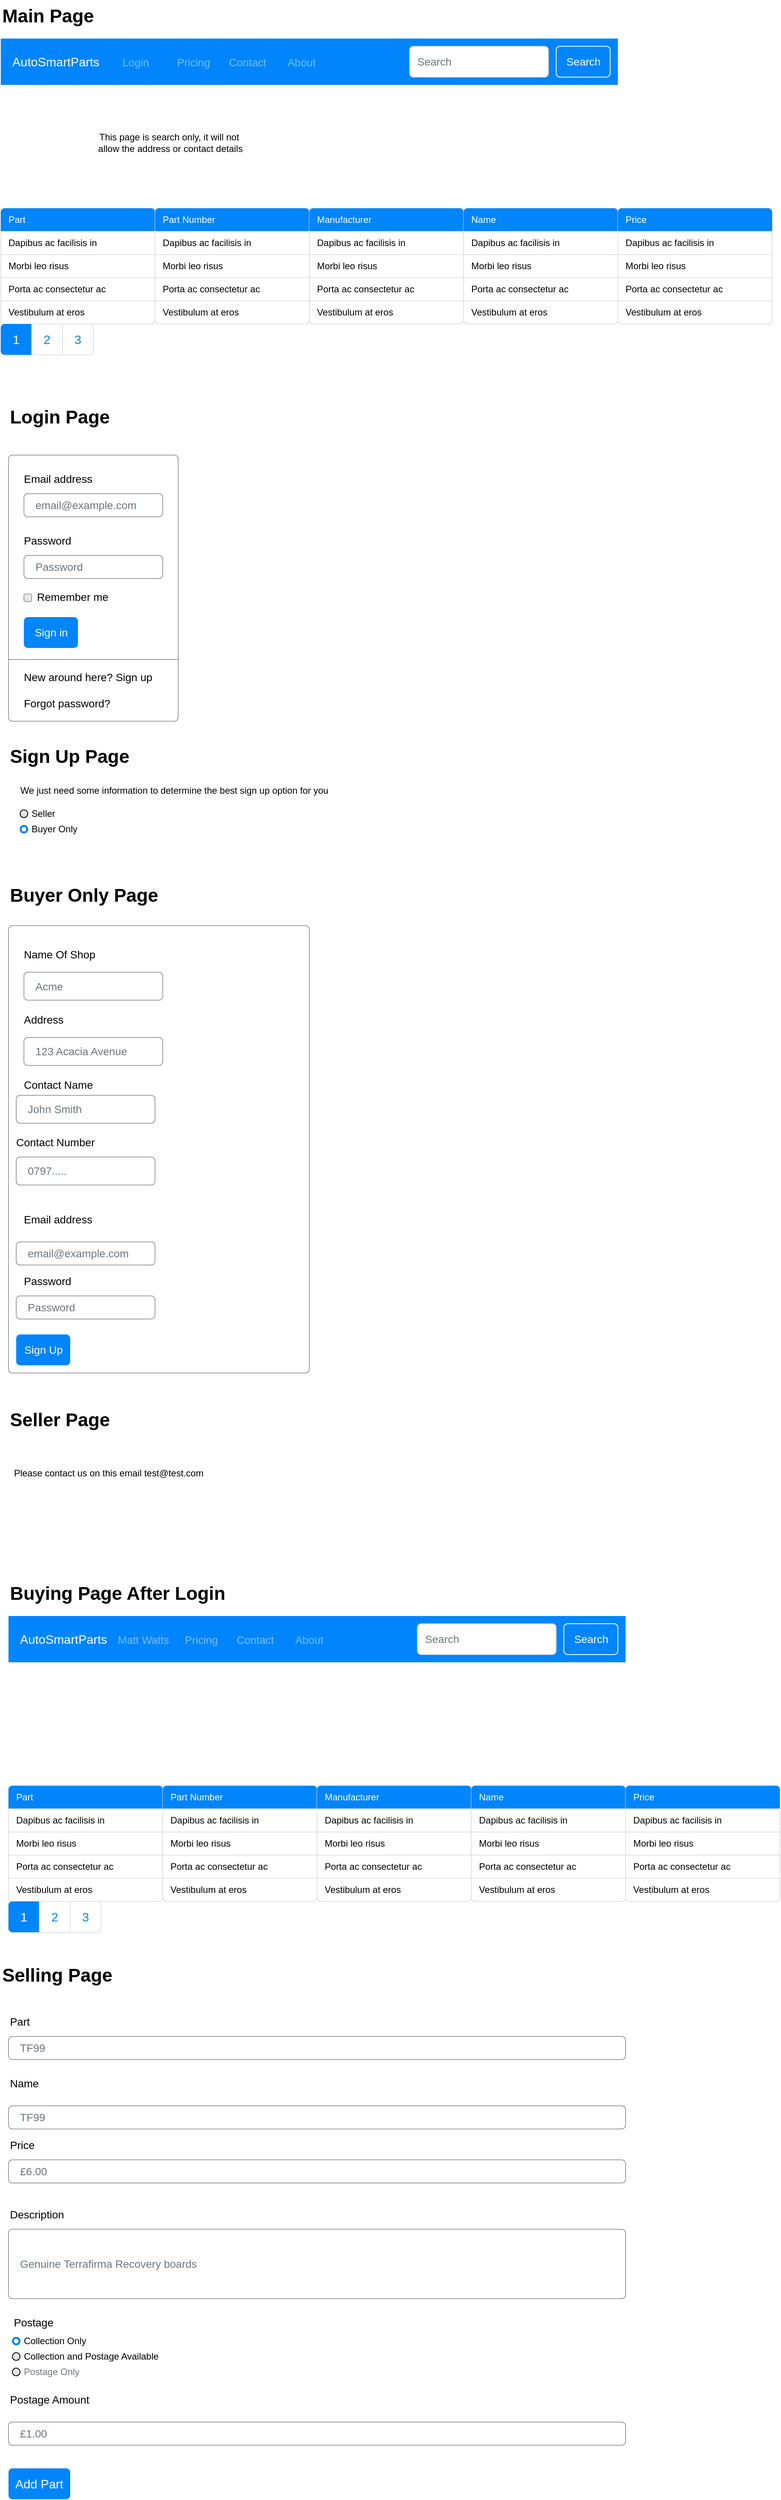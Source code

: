 <mxfile version="24.7.2" type="github">
  <diagram name="Page-1" id="c9db0220-8083-56f3-ca83-edcdcd058819">
    <mxGraphModel dx="1434" dy="746" grid="1" gridSize="10" guides="1" tooltips="1" connect="1" arrows="1" fold="1" page="1" pageScale="1.5" pageWidth="826" pageHeight="1169" background="none" math="0" shadow="0">
      <root>
        <mxCell id="0" style=";html=1;" />
        <mxCell id="1" style=";html=1;" parent="0" />
        <mxCell id="jz-PN9EQRB8FM0Uxdzr7-1" value="" style="html=1;shadow=0;dashed=0;shape=mxgraph.bootstrap.rrect;rSize=5;strokeColor=#DFDFDF;html=1;whiteSpace=wrap;fillColor=#FFFFFF;fontColor=#000000;" parent="1" vertex="1">
          <mxGeometry y="270" width="200" height="150" as="geometry" />
        </mxCell>
        <mxCell id="jz-PN9EQRB8FM0Uxdzr7-2" value="Part&lt;span style=&quot;white-space: pre;&quot;&gt;&#x9;&lt;/span&gt;" style="html=1;shadow=0;dashed=0;shape=mxgraph.bootstrap.topButton;rSize=5;strokeColor=none;fillColor=#0085FC;fontColor=#ffffff;perimeter=none;whiteSpace=wrap;resizeWidth=1;align=left;spacing=10;" parent="jz-PN9EQRB8FM0Uxdzr7-1" vertex="1">
          <mxGeometry width="200" height="30" relative="1" as="geometry" />
        </mxCell>
        <mxCell id="jz-PN9EQRB8FM0Uxdzr7-3" value="Dapibus ac facilisis in" style="strokeColor=inherit;fillColor=inherit;gradientColor=inherit;fontColor=inherit;html=1;shadow=0;dashed=0;perimeter=none;whiteSpace=wrap;resizeWidth=1;align=left;spacing=10;" parent="jz-PN9EQRB8FM0Uxdzr7-1" vertex="1">
          <mxGeometry width="200" height="30" relative="1" as="geometry">
            <mxPoint y="30" as="offset" />
          </mxGeometry>
        </mxCell>
        <mxCell id="jz-PN9EQRB8FM0Uxdzr7-4" value="Morbi leo risus" style="strokeColor=inherit;fillColor=inherit;gradientColor=inherit;fontColor=inherit;html=1;shadow=0;dashed=0;perimeter=none;whiteSpace=wrap;resizeWidth=1;align=left;spacing=10;" parent="jz-PN9EQRB8FM0Uxdzr7-1" vertex="1">
          <mxGeometry width="200" height="30" relative="1" as="geometry">
            <mxPoint y="60" as="offset" />
          </mxGeometry>
        </mxCell>
        <mxCell id="jz-PN9EQRB8FM0Uxdzr7-5" value="Porta ac consectetur ac" style="strokeColor=inherit;fillColor=inherit;gradientColor=inherit;fontColor=inherit;html=1;shadow=0;dashed=0;perimeter=none;whiteSpace=wrap;resizeWidth=1;align=left;spacing=10;" parent="jz-PN9EQRB8FM0Uxdzr7-1" vertex="1">
          <mxGeometry width="200" height="30" relative="1" as="geometry">
            <mxPoint y="90" as="offset" />
          </mxGeometry>
        </mxCell>
        <mxCell id="jz-PN9EQRB8FM0Uxdzr7-6" value="Vestibulum at eros" style="strokeColor=inherit;fillColor=inherit;gradientColor=inherit;fontColor=inherit;html=1;shadow=0;dashed=0;shape=mxgraph.bootstrap.bottomButton;rSize=5;perimeter=none;whiteSpace=wrap;resizeWidth=1;resizeHeight=0;align=left;spacing=10;" parent="jz-PN9EQRB8FM0Uxdzr7-1" vertex="1">
          <mxGeometry y="1" width="200" height="30" relative="1" as="geometry">
            <mxPoint y="-30" as="offset" />
          </mxGeometry>
        </mxCell>
        <mxCell id="jz-PN9EQRB8FM0Uxdzr7-14" value="" style="html=1;shadow=0;dashed=0;shape=mxgraph.bootstrap.rrect;rSize=5;strokeColor=#DFDFDF;html=1;whiteSpace=wrap;fillColor=#FFFFFF;fontColor=#000000;" parent="1" vertex="1">
          <mxGeometry x="200" y="270" width="200" height="150" as="geometry" />
        </mxCell>
        <mxCell id="jz-PN9EQRB8FM0Uxdzr7-15" value="Part Number" style="html=1;shadow=0;dashed=0;shape=mxgraph.bootstrap.topButton;rSize=5;strokeColor=none;fillColor=#0085FC;fontColor=#ffffff;perimeter=none;whiteSpace=wrap;resizeWidth=1;align=left;spacing=10;" parent="jz-PN9EQRB8FM0Uxdzr7-14" vertex="1">
          <mxGeometry width="200" height="30" relative="1" as="geometry" />
        </mxCell>
        <mxCell id="jz-PN9EQRB8FM0Uxdzr7-16" value="Dapibus ac facilisis in" style="strokeColor=inherit;fillColor=inherit;gradientColor=inherit;fontColor=inherit;html=1;shadow=0;dashed=0;perimeter=none;whiteSpace=wrap;resizeWidth=1;align=left;spacing=10;" parent="jz-PN9EQRB8FM0Uxdzr7-14" vertex="1">
          <mxGeometry width="200" height="30" relative="1" as="geometry">
            <mxPoint y="30" as="offset" />
          </mxGeometry>
        </mxCell>
        <mxCell id="jz-PN9EQRB8FM0Uxdzr7-17" value="Morbi leo risus" style="strokeColor=inherit;fillColor=inherit;gradientColor=inherit;fontColor=inherit;html=1;shadow=0;dashed=0;perimeter=none;whiteSpace=wrap;resizeWidth=1;align=left;spacing=10;" parent="jz-PN9EQRB8FM0Uxdzr7-14" vertex="1">
          <mxGeometry width="200" height="30" relative="1" as="geometry">
            <mxPoint y="60" as="offset" />
          </mxGeometry>
        </mxCell>
        <mxCell id="jz-PN9EQRB8FM0Uxdzr7-18" value="Porta ac consectetur ac" style="strokeColor=inherit;fillColor=inherit;gradientColor=inherit;fontColor=inherit;html=1;shadow=0;dashed=0;perimeter=none;whiteSpace=wrap;resizeWidth=1;align=left;spacing=10;" parent="jz-PN9EQRB8FM0Uxdzr7-14" vertex="1">
          <mxGeometry width="200" height="30" relative="1" as="geometry">
            <mxPoint y="90" as="offset" />
          </mxGeometry>
        </mxCell>
        <mxCell id="jz-PN9EQRB8FM0Uxdzr7-19" value="Vestibulum at eros" style="strokeColor=inherit;fillColor=inherit;gradientColor=inherit;fontColor=inherit;html=1;shadow=0;dashed=0;shape=mxgraph.bootstrap.bottomButton;rSize=5;perimeter=none;whiteSpace=wrap;resizeWidth=1;resizeHeight=0;align=left;spacing=10;" parent="jz-PN9EQRB8FM0Uxdzr7-14" vertex="1">
          <mxGeometry y="1" width="200" height="30" relative="1" as="geometry">
            <mxPoint y="-30" as="offset" />
          </mxGeometry>
        </mxCell>
        <mxCell id="jz-PN9EQRB8FM0Uxdzr7-20" value="" style="html=1;shadow=0;dashed=0;shape=mxgraph.bootstrap.rrect;rSize=5;strokeColor=#DFDFDF;html=1;whiteSpace=wrap;fillColor=#FFFFFF;fontColor=#000000;" parent="1" vertex="1">
          <mxGeometry x="400" y="270" width="200" height="150" as="geometry" />
        </mxCell>
        <mxCell id="jz-PN9EQRB8FM0Uxdzr7-21" value="Manufacturer" style="html=1;shadow=0;dashed=0;shape=mxgraph.bootstrap.topButton;rSize=5;strokeColor=none;fillColor=#0085FC;fontColor=#ffffff;perimeter=none;whiteSpace=wrap;resizeWidth=1;align=left;spacing=10;" parent="jz-PN9EQRB8FM0Uxdzr7-20" vertex="1">
          <mxGeometry width="200" height="30" relative="1" as="geometry" />
        </mxCell>
        <mxCell id="jz-PN9EQRB8FM0Uxdzr7-22" value="Dapibus ac facilisis in" style="strokeColor=inherit;fillColor=inherit;gradientColor=inherit;fontColor=inherit;html=1;shadow=0;dashed=0;perimeter=none;whiteSpace=wrap;resizeWidth=1;align=left;spacing=10;" parent="jz-PN9EQRB8FM0Uxdzr7-20" vertex="1">
          <mxGeometry width="200" height="30" relative="1" as="geometry">
            <mxPoint y="30" as="offset" />
          </mxGeometry>
        </mxCell>
        <mxCell id="jz-PN9EQRB8FM0Uxdzr7-23" value="Morbi leo risus" style="strokeColor=inherit;fillColor=inherit;gradientColor=inherit;fontColor=inherit;html=1;shadow=0;dashed=0;perimeter=none;whiteSpace=wrap;resizeWidth=1;align=left;spacing=10;" parent="jz-PN9EQRB8FM0Uxdzr7-20" vertex="1">
          <mxGeometry width="200" height="30" relative="1" as="geometry">
            <mxPoint y="60" as="offset" />
          </mxGeometry>
        </mxCell>
        <mxCell id="jz-PN9EQRB8FM0Uxdzr7-24" value="Porta ac consectetur ac" style="strokeColor=inherit;fillColor=inherit;gradientColor=inherit;fontColor=inherit;html=1;shadow=0;dashed=0;perimeter=none;whiteSpace=wrap;resizeWidth=1;align=left;spacing=10;" parent="jz-PN9EQRB8FM0Uxdzr7-20" vertex="1">
          <mxGeometry width="200" height="30" relative="1" as="geometry">
            <mxPoint y="90" as="offset" />
          </mxGeometry>
        </mxCell>
        <mxCell id="jz-PN9EQRB8FM0Uxdzr7-25" value="Vestibulum at eros" style="strokeColor=inherit;fillColor=inherit;gradientColor=inherit;fontColor=inherit;html=1;shadow=0;dashed=0;shape=mxgraph.bootstrap.bottomButton;rSize=5;perimeter=none;whiteSpace=wrap;resizeWidth=1;resizeHeight=0;align=left;spacing=10;" parent="jz-PN9EQRB8FM0Uxdzr7-20" vertex="1">
          <mxGeometry y="1" width="200" height="30" relative="1" as="geometry">
            <mxPoint y="-30" as="offset" />
          </mxGeometry>
        </mxCell>
        <mxCell id="jz-PN9EQRB8FM0Uxdzr7-26" value="" style="html=1;shadow=0;dashed=0;shape=mxgraph.bootstrap.rrect;rSize=5;strokeColor=#DFDFDF;html=1;whiteSpace=wrap;fillColor=#FFFFFF;fontColor=#000000;" parent="1" vertex="1">
          <mxGeometry x="600" y="270" width="200" height="150" as="geometry" />
        </mxCell>
        <mxCell id="jz-PN9EQRB8FM0Uxdzr7-27" value="Name&lt;span style=&quot;white-space: pre;&quot;&gt;&#x9;&lt;/span&gt;" style="html=1;shadow=0;dashed=0;shape=mxgraph.bootstrap.topButton;rSize=5;strokeColor=none;fillColor=#0085FC;fontColor=#ffffff;perimeter=none;whiteSpace=wrap;resizeWidth=1;align=left;spacing=10;" parent="jz-PN9EQRB8FM0Uxdzr7-26" vertex="1">
          <mxGeometry width="200" height="30" relative="1" as="geometry" />
        </mxCell>
        <mxCell id="jz-PN9EQRB8FM0Uxdzr7-28" value="Dapibus ac facilisis in" style="strokeColor=inherit;fillColor=inherit;gradientColor=inherit;fontColor=inherit;html=1;shadow=0;dashed=0;perimeter=none;whiteSpace=wrap;resizeWidth=1;align=left;spacing=10;" parent="jz-PN9EQRB8FM0Uxdzr7-26" vertex="1">
          <mxGeometry width="200" height="30" relative="1" as="geometry">
            <mxPoint y="30" as="offset" />
          </mxGeometry>
        </mxCell>
        <mxCell id="jz-PN9EQRB8FM0Uxdzr7-29" value="Morbi leo risus" style="strokeColor=inherit;fillColor=inherit;gradientColor=inherit;fontColor=inherit;html=1;shadow=0;dashed=0;perimeter=none;whiteSpace=wrap;resizeWidth=1;align=left;spacing=10;" parent="jz-PN9EQRB8FM0Uxdzr7-26" vertex="1">
          <mxGeometry width="200" height="30" relative="1" as="geometry">
            <mxPoint y="60" as="offset" />
          </mxGeometry>
        </mxCell>
        <mxCell id="jz-PN9EQRB8FM0Uxdzr7-30" value="Porta ac consectetur ac" style="strokeColor=inherit;fillColor=inherit;gradientColor=inherit;fontColor=inherit;html=1;shadow=0;dashed=0;perimeter=none;whiteSpace=wrap;resizeWidth=1;align=left;spacing=10;" parent="jz-PN9EQRB8FM0Uxdzr7-26" vertex="1">
          <mxGeometry width="200" height="30" relative="1" as="geometry">
            <mxPoint y="90" as="offset" />
          </mxGeometry>
        </mxCell>
        <mxCell id="jz-PN9EQRB8FM0Uxdzr7-31" value="Vestibulum at eros" style="strokeColor=inherit;fillColor=inherit;gradientColor=inherit;fontColor=inherit;html=1;shadow=0;dashed=0;shape=mxgraph.bootstrap.bottomButton;rSize=5;perimeter=none;whiteSpace=wrap;resizeWidth=1;resizeHeight=0;align=left;spacing=10;" parent="jz-PN9EQRB8FM0Uxdzr7-26" vertex="1">
          <mxGeometry y="1" width="200" height="30" relative="1" as="geometry">
            <mxPoint y="-30" as="offset" />
          </mxGeometry>
        </mxCell>
        <mxCell id="jz-PN9EQRB8FM0Uxdzr7-32" value="" style="html=1;shadow=0;dashed=0;shape=mxgraph.bootstrap.rrect;rSize=5;strokeColor=#DFDFDF;html=1;whiteSpace=wrap;fillColor=#FFFFFF;fontColor=#000000;" parent="1" vertex="1">
          <mxGeometry x="800" y="270" width="200" height="150" as="geometry" />
        </mxCell>
        <mxCell id="jz-PN9EQRB8FM0Uxdzr7-33" value="Price" style="html=1;shadow=0;dashed=0;shape=mxgraph.bootstrap.topButton;rSize=5;strokeColor=none;fillColor=#0085FC;fontColor=#ffffff;perimeter=none;whiteSpace=wrap;resizeWidth=1;align=left;spacing=10;" parent="jz-PN9EQRB8FM0Uxdzr7-32" vertex="1">
          <mxGeometry width="200" height="30" relative="1" as="geometry" />
        </mxCell>
        <mxCell id="jz-PN9EQRB8FM0Uxdzr7-34" value="Dapibus ac facilisis in" style="strokeColor=inherit;fillColor=inherit;gradientColor=inherit;fontColor=inherit;html=1;shadow=0;dashed=0;perimeter=none;whiteSpace=wrap;resizeWidth=1;align=left;spacing=10;" parent="jz-PN9EQRB8FM0Uxdzr7-32" vertex="1">
          <mxGeometry width="200" height="30" relative="1" as="geometry">
            <mxPoint y="30" as="offset" />
          </mxGeometry>
        </mxCell>
        <mxCell id="jz-PN9EQRB8FM0Uxdzr7-35" value="Morbi leo risus" style="strokeColor=inherit;fillColor=inherit;gradientColor=inherit;fontColor=inherit;html=1;shadow=0;dashed=0;perimeter=none;whiteSpace=wrap;resizeWidth=1;align=left;spacing=10;" parent="jz-PN9EQRB8FM0Uxdzr7-32" vertex="1">
          <mxGeometry width="200" height="30" relative="1" as="geometry">
            <mxPoint y="60" as="offset" />
          </mxGeometry>
        </mxCell>
        <mxCell id="jz-PN9EQRB8FM0Uxdzr7-36" value="Porta ac consectetur ac" style="strokeColor=inherit;fillColor=inherit;gradientColor=inherit;fontColor=inherit;html=1;shadow=0;dashed=0;perimeter=none;whiteSpace=wrap;resizeWidth=1;align=left;spacing=10;" parent="jz-PN9EQRB8FM0Uxdzr7-32" vertex="1">
          <mxGeometry width="200" height="30" relative="1" as="geometry">
            <mxPoint y="90" as="offset" />
          </mxGeometry>
        </mxCell>
        <mxCell id="jz-PN9EQRB8FM0Uxdzr7-37" value="Vestibulum at eros" style="strokeColor=inherit;fillColor=inherit;gradientColor=inherit;fontColor=inherit;html=1;shadow=0;dashed=0;shape=mxgraph.bootstrap.bottomButton;rSize=5;perimeter=none;whiteSpace=wrap;resizeWidth=1;resizeHeight=0;align=left;spacing=10;" parent="jz-PN9EQRB8FM0Uxdzr7-32" vertex="1">
          <mxGeometry y="1" width="200" height="30" relative="1" as="geometry">
            <mxPoint y="-30" as="offset" />
          </mxGeometry>
        </mxCell>
        <mxCell id="jz-PN9EQRB8FM0Uxdzr7-39" value="" style="html=1;shadow=0;dashed=0;shape=mxgraph.bootstrap.rrect;rSize=5;strokeColor=#DEE2E6;html=1;whiteSpace=wrap;fillColor=#ffffff;fontColor=#0085FC;" parent="1" vertex="1">
          <mxGeometry y="420" width="120" height="40" as="geometry" />
        </mxCell>
        <mxCell id="jz-PN9EQRB8FM0Uxdzr7-40" value="1" style="strokeColor=inherit;fillColor=inherit;gradientColor=inherit;html=1;shadow=0;dashed=0;shape=mxgraph.bootstrap.leftButton;rSize=5;perimeter=none;whiteSpace=wrap;resizeHeight=1;fillColor=#0085FC;strokeColor=none;fontColor=#ffffff;fontSize=16;" parent="jz-PN9EQRB8FM0Uxdzr7-39" vertex="1">
          <mxGeometry width="40" height="40" relative="1" as="geometry" />
        </mxCell>
        <mxCell id="jz-PN9EQRB8FM0Uxdzr7-41" value="2" style="strokeColor=inherit;fillColor=inherit;gradientColor=inherit;fontColor=inherit;html=1;shadow=0;dashed=0;perimeter=none;whiteSpace=wrap;resizeHeight=1;fontSize=16;" parent="jz-PN9EQRB8FM0Uxdzr7-39" vertex="1">
          <mxGeometry width="40" height="40" relative="1" as="geometry">
            <mxPoint x="40" as="offset" />
          </mxGeometry>
        </mxCell>
        <mxCell id="jz-PN9EQRB8FM0Uxdzr7-42" value="3" style="strokeColor=inherit;fillColor=inherit;gradientColor=inherit;fontColor=inherit;html=1;shadow=0;dashed=0;shape=mxgraph.bootstrap.rightButton;rSize=5;perimeter=none;whiteSpace=wrap;resizeHeight=1;fontSize=16;" parent="jz-PN9EQRB8FM0Uxdzr7-39" vertex="1">
          <mxGeometry x="1" width="40" height="40" relative="1" as="geometry">
            <mxPoint x="-40" as="offset" />
          </mxGeometry>
        </mxCell>
        <mxCell id="jz-PN9EQRB8FM0Uxdzr7-43" value="AutoSmartParts" style="html=1;shadow=0;dashed=0;fillColor=#0085FC;strokeColor=none;fontSize=16;fontColor=#ffffff;align=left;spacing=15;" parent="1" vertex="1">
          <mxGeometry y="50" width="800" height="60" as="geometry" />
        </mxCell>
        <mxCell id="jz-PN9EQRB8FM0Uxdzr7-44" value="Login" style="fillColor=none;strokeColor=none;fontSize=14;fontColor=#79BFFD;align=center;" parent="jz-PN9EQRB8FM0Uxdzr7-43" vertex="1">
          <mxGeometry width="70" height="40" relative="1" as="geometry">
            <mxPoint x="140" y="10" as="offset" />
          </mxGeometry>
        </mxCell>
        <mxCell id="jz-PN9EQRB8FM0Uxdzr7-45" value="Pricing" style="fillColor=none;strokeColor=none;fontSize=14;fontColor=#79BFFD;align=center;spacingRight=0;" parent="jz-PN9EQRB8FM0Uxdzr7-43" vertex="1">
          <mxGeometry width="80" height="40" relative="1" as="geometry">
            <mxPoint x="210" y="10" as="offset" />
          </mxGeometry>
        </mxCell>
        <mxCell id="jz-PN9EQRB8FM0Uxdzr7-46" value="About" style="fillColor=none;strokeColor=none;fontSize=14;fontColor=#79BFFD;align=center;" parent="jz-PN9EQRB8FM0Uxdzr7-43" vertex="1">
          <mxGeometry width="80" height="40" relative="1" as="geometry">
            <mxPoint x="350" y="10" as="offset" />
          </mxGeometry>
        </mxCell>
        <mxCell id="jz-PN9EQRB8FM0Uxdzr7-47" value="Search" style="html=1;shadow=0;dashed=0;shape=mxgraph.bootstrap.rrect;rSize=5;fontSize=14;fontColor=#ffffff;strokeColor=#ffffff;fillColor=none;" parent="jz-PN9EQRB8FM0Uxdzr7-43" vertex="1">
          <mxGeometry x="1" width="70" height="40" relative="1" as="geometry">
            <mxPoint x="-80" y="10" as="offset" />
          </mxGeometry>
        </mxCell>
        <mxCell id="jz-PN9EQRB8FM0Uxdzr7-48" value="Search" style="html=1;shadow=0;dashed=0;shape=mxgraph.bootstrap.rrect;rSize=5;fontSize=14;fontColor=#6C767D;strokeColor=#CED4DA;fillColor=#ffffff;align=left;spacing=10;" parent="jz-PN9EQRB8FM0Uxdzr7-43" vertex="1">
          <mxGeometry x="1" width="180" height="40" relative="1" as="geometry">
            <mxPoint x="-270" y="10" as="offset" />
          </mxGeometry>
        </mxCell>
        <mxCell id="jz-PN9EQRB8FM0Uxdzr7-49" value="Contact" style="fillColor=none;strokeColor=none;fontSize=14;fontColor=#79BFFD;align=center;" parent="jz-PN9EQRB8FM0Uxdzr7-43" vertex="1">
          <mxGeometry x="280" y="10" width="80" height="40" as="geometry" />
        </mxCell>
        <mxCell id="jz-PN9EQRB8FM0Uxdzr7-51" value="&lt;h1 style=&quot;margin-top: 0px;&quot;&gt;Main Page&lt;/h1&gt;" style="text;html=1;whiteSpace=wrap;overflow=hidden;rounded=0;" parent="1" vertex="1">
          <mxGeometry width="180" height="40" as="geometry" />
        </mxCell>
        <mxCell id="jz-PN9EQRB8FM0Uxdzr7-52" value="&lt;h1 style=&quot;margin-top: 0px;&quot;&gt;Login Page&lt;/h1&gt;" style="text;html=1;whiteSpace=wrap;overflow=hidden;rounded=0;" parent="1" vertex="1">
          <mxGeometry x="10" y="520" width="180" height="40" as="geometry" />
        </mxCell>
        <mxCell id="jz-PN9EQRB8FM0Uxdzr7-53" value="" style="html=1;shadow=0;dashed=0;shape=mxgraph.bootstrap.rrect;rSize=5;fillColor=#ffffff;strokeColor=#999999;" parent="1" vertex="1">
          <mxGeometry x="10" y="590" width="220" height="345" as="geometry" />
        </mxCell>
        <mxCell id="jz-PN9EQRB8FM0Uxdzr7-54" value="Email address" style="fillColor=none;strokeColor=none;align=left;spacing=20;fontSize=14;" parent="jz-PN9EQRB8FM0Uxdzr7-53" vertex="1">
          <mxGeometry width="220" height="40" relative="1" as="geometry">
            <mxPoint y="10" as="offset" />
          </mxGeometry>
        </mxCell>
        <mxCell id="jz-PN9EQRB8FM0Uxdzr7-55" value="email@example.com" style="html=1;shadow=0;dashed=0;shape=mxgraph.bootstrap.rrect;rSize=5;fillColor=none;strokeColor=#999999;align=left;spacing=15;fontSize=14;fontColor=#6C767D;" parent="jz-PN9EQRB8FM0Uxdzr7-53" vertex="1">
          <mxGeometry width="180" height="30" relative="1" as="geometry">
            <mxPoint x="20" y="50" as="offset" />
          </mxGeometry>
        </mxCell>
        <mxCell id="jz-PN9EQRB8FM0Uxdzr7-56" value="Password" style="fillColor=none;strokeColor=none;align=left;spacing=20;fontSize=14;" parent="jz-PN9EQRB8FM0Uxdzr7-53" vertex="1">
          <mxGeometry width="220" height="40" relative="1" as="geometry">
            <mxPoint y="90" as="offset" />
          </mxGeometry>
        </mxCell>
        <mxCell id="jz-PN9EQRB8FM0Uxdzr7-57" value="Password" style="html=1;shadow=0;dashed=0;shape=mxgraph.bootstrap.rrect;rSize=5;fillColor=none;strokeColor=#999999;align=left;spacing=15;fontSize=14;fontColor=#6C767D;" parent="jz-PN9EQRB8FM0Uxdzr7-53" vertex="1">
          <mxGeometry width="180" height="30" relative="1" as="geometry">
            <mxPoint x="20" y="130" as="offset" />
          </mxGeometry>
        </mxCell>
        <mxCell id="jz-PN9EQRB8FM0Uxdzr7-58" value="Remember me" style="html=1;shadow=0;dashed=0;shape=mxgraph.bootstrap.rrect;rSize=2;fillColor=#EDEDED;strokeColor=#999999;align=left;fontSize=14;fontColor=#000000;labelPosition=right;verticalLabelPosition=middle;verticalAlign=middle;spacingLeft=5;spacingTop=-2;gradientColor=#DEDEDE;" parent="jz-PN9EQRB8FM0Uxdzr7-53" vertex="1">
          <mxGeometry width="10" height="10" relative="1" as="geometry">
            <mxPoint x="20" y="180" as="offset" />
          </mxGeometry>
        </mxCell>
        <mxCell id="jz-PN9EQRB8FM0Uxdzr7-59" value="Sign in" style="html=1;shadow=0;dashed=0;shape=mxgraph.bootstrap.rrect;rSize=5;fillColor=#0085FC;strokeColor=none;align=center;fontSize=14;fontColor=#FFFFFF;" parent="jz-PN9EQRB8FM0Uxdzr7-53" vertex="1">
          <mxGeometry width="70" height="40" relative="1" as="geometry">
            <mxPoint x="20" y="210" as="offset" />
          </mxGeometry>
        </mxCell>
        <mxCell id="jz-PN9EQRB8FM0Uxdzr7-60" value="" style="shape=line;strokeColor=#999999;perimeter=none;resizeWidth=1;" parent="jz-PN9EQRB8FM0Uxdzr7-53" vertex="1">
          <mxGeometry width="220" height="10" relative="1" as="geometry">
            <mxPoint y="260" as="offset" />
          </mxGeometry>
        </mxCell>
        <mxCell id="jz-PN9EQRB8FM0Uxdzr7-61" value="New around here? Sign up&lt;br&gt;&lt;br&gt;Forgot password?" style="html=1;fillColor=none;strokeColor=none;align=left;spacing=20;fontSize=14;" parent="jz-PN9EQRB8FM0Uxdzr7-53" vertex="1">
          <mxGeometry width="220" height="60" relative="1" as="geometry">
            <mxPoint y="275" as="offset" />
          </mxGeometry>
        </mxCell>
        <mxCell id="jz-PN9EQRB8FM0Uxdzr7-63" value="&lt;h1 style=&quot;margin-top: 0px;&quot;&gt;Sign Up Page&lt;/h1&gt;" style="text;html=1;whiteSpace=wrap;overflow=hidden;rounded=0;" parent="1" vertex="1">
          <mxGeometry x="10" y="960" width="180" height="40" as="geometry" />
        </mxCell>
        <mxCell id="jz-PN9EQRB8FM0Uxdzr7-84" value="" style="html=1;shadow=0;dashed=0;shape=mxgraph.bootstrap.rrect;rSize=5;strokeColor=#DFDFDF;html=1;whiteSpace=wrap;fillColor=#FFFFFF;fontColor=#000000;" parent="1" vertex="1">
          <mxGeometry x="10" y="2315" width="200" height="150" as="geometry" />
        </mxCell>
        <mxCell id="jz-PN9EQRB8FM0Uxdzr7-85" value="Part&lt;span style=&quot;white-space: pre;&quot;&gt;&#x9;&lt;/span&gt;" style="html=1;shadow=0;dashed=0;shape=mxgraph.bootstrap.topButton;rSize=5;strokeColor=none;fillColor=#0085FC;fontColor=#ffffff;perimeter=none;whiteSpace=wrap;resizeWidth=1;align=left;spacing=10;" parent="jz-PN9EQRB8FM0Uxdzr7-84" vertex="1">
          <mxGeometry width="200" height="30" relative="1" as="geometry" />
        </mxCell>
        <mxCell id="jz-PN9EQRB8FM0Uxdzr7-86" value="Dapibus ac facilisis in" style="strokeColor=inherit;fillColor=inherit;gradientColor=inherit;fontColor=inherit;html=1;shadow=0;dashed=0;perimeter=none;whiteSpace=wrap;resizeWidth=1;align=left;spacing=10;" parent="jz-PN9EQRB8FM0Uxdzr7-84" vertex="1">
          <mxGeometry width="200" height="30" relative="1" as="geometry">
            <mxPoint y="30" as="offset" />
          </mxGeometry>
        </mxCell>
        <mxCell id="jz-PN9EQRB8FM0Uxdzr7-87" value="Morbi leo risus" style="strokeColor=inherit;fillColor=inherit;gradientColor=inherit;fontColor=inherit;html=1;shadow=0;dashed=0;perimeter=none;whiteSpace=wrap;resizeWidth=1;align=left;spacing=10;" parent="jz-PN9EQRB8FM0Uxdzr7-84" vertex="1">
          <mxGeometry width="200" height="30" relative="1" as="geometry">
            <mxPoint y="60" as="offset" />
          </mxGeometry>
        </mxCell>
        <mxCell id="jz-PN9EQRB8FM0Uxdzr7-88" value="Porta ac consectetur ac" style="strokeColor=inherit;fillColor=inherit;gradientColor=inherit;fontColor=inherit;html=1;shadow=0;dashed=0;perimeter=none;whiteSpace=wrap;resizeWidth=1;align=left;spacing=10;" parent="jz-PN9EQRB8FM0Uxdzr7-84" vertex="1">
          <mxGeometry width="200" height="30" relative="1" as="geometry">
            <mxPoint y="90" as="offset" />
          </mxGeometry>
        </mxCell>
        <mxCell id="jz-PN9EQRB8FM0Uxdzr7-89" value="Vestibulum at eros" style="strokeColor=inherit;fillColor=inherit;gradientColor=inherit;fontColor=inherit;html=1;shadow=0;dashed=0;shape=mxgraph.bootstrap.bottomButton;rSize=5;perimeter=none;whiteSpace=wrap;resizeWidth=1;resizeHeight=0;align=left;spacing=10;" parent="jz-PN9EQRB8FM0Uxdzr7-84" vertex="1">
          <mxGeometry y="1" width="200" height="30" relative="1" as="geometry">
            <mxPoint y="-30" as="offset" />
          </mxGeometry>
        </mxCell>
        <mxCell id="jz-PN9EQRB8FM0Uxdzr7-90" value="" style="html=1;shadow=0;dashed=0;shape=mxgraph.bootstrap.rrect;rSize=5;strokeColor=#DFDFDF;html=1;whiteSpace=wrap;fillColor=#FFFFFF;fontColor=#000000;" parent="1" vertex="1">
          <mxGeometry x="210" y="2315" width="200" height="150" as="geometry" />
        </mxCell>
        <mxCell id="jz-PN9EQRB8FM0Uxdzr7-91" value="Part Number" style="html=1;shadow=0;dashed=0;shape=mxgraph.bootstrap.topButton;rSize=5;strokeColor=none;fillColor=#0085FC;fontColor=#ffffff;perimeter=none;whiteSpace=wrap;resizeWidth=1;align=left;spacing=10;" parent="jz-PN9EQRB8FM0Uxdzr7-90" vertex="1">
          <mxGeometry width="200" height="30" relative="1" as="geometry" />
        </mxCell>
        <mxCell id="jz-PN9EQRB8FM0Uxdzr7-92" value="Dapibus ac facilisis in" style="strokeColor=inherit;fillColor=inherit;gradientColor=inherit;fontColor=inherit;html=1;shadow=0;dashed=0;perimeter=none;whiteSpace=wrap;resizeWidth=1;align=left;spacing=10;" parent="jz-PN9EQRB8FM0Uxdzr7-90" vertex="1">
          <mxGeometry width="200" height="30" relative="1" as="geometry">
            <mxPoint y="30" as="offset" />
          </mxGeometry>
        </mxCell>
        <mxCell id="jz-PN9EQRB8FM0Uxdzr7-93" value="Morbi leo risus" style="strokeColor=inherit;fillColor=inherit;gradientColor=inherit;fontColor=inherit;html=1;shadow=0;dashed=0;perimeter=none;whiteSpace=wrap;resizeWidth=1;align=left;spacing=10;" parent="jz-PN9EQRB8FM0Uxdzr7-90" vertex="1">
          <mxGeometry width="200" height="30" relative="1" as="geometry">
            <mxPoint y="60" as="offset" />
          </mxGeometry>
        </mxCell>
        <mxCell id="jz-PN9EQRB8FM0Uxdzr7-94" value="Porta ac consectetur ac" style="strokeColor=inherit;fillColor=inherit;gradientColor=inherit;fontColor=inherit;html=1;shadow=0;dashed=0;perimeter=none;whiteSpace=wrap;resizeWidth=1;align=left;spacing=10;" parent="jz-PN9EQRB8FM0Uxdzr7-90" vertex="1">
          <mxGeometry width="200" height="30" relative="1" as="geometry">
            <mxPoint y="90" as="offset" />
          </mxGeometry>
        </mxCell>
        <mxCell id="jz-PN9EQRB8FM0Uxdzr7-95" value="Vestibulum at eros" style="strokeColor=inherit;fillColor=inherit;gradientColor=inherit;fontColor=inherit;html=1;shadow=0;dashed=0;shape=mxgraph.bootstrap.bottomButton;rSize=5;perimeter=none;whiteSpace=wrap;resizeWidth=1;resizeHeight=0;align=left;spacing=10;" parent="jz-PN9EQRB8FM0Uxdzr7-90" vertex="1">
          <mxGeometry y="1" width="200" height="30" relative="1" as="geometry">
            <mxPoint y="-30" as="offset" />
          </mxGeometry>
        </mxCell>
        <mxCell id="jz-PN9EQRB8FM0Uxdzr7-96" value="" style="html=1;shadow=0;dashed=0;shape=mxgraph.bootstrap.rrect;rSize=5;strokeColor=#DFDFDF;html=1;whiteSpace=wrap;fillColor=#FFFFFF;fontColor=#000000;" parent="1" vertex="1">
          <mxGeometry x="410" y="2315" width="200" height="150" as="geometry" />
        </mxCell>
        <mxCell id="jz-PN9EQRB8FM0Uxdzr7-97" value="Manufacturer" style="html=1;shadow=0;dashed=0;shape=mxgraph.bootstrap.topButton;rSize=5;strokeColor=none;fillColor=#0085FC;fontColor=#ffffff;perimeter=none;whiteSpace=wrap;resizeWidth=1;align=left;spacing=10;" parent="jz-PN9EQRB8FM0Uxdzr7-96" vertex="1">
          <mxGeometry width="200" height="30" relative="1" as="geometry" />
        </mxCell>
        <mxCell id="jz-PN9EQRB8FM0Uxdzr7-98" value="Dapibus ac facilisis in" style="strokeColor=inherit;fillColor=inherit;gradientColor=inherit;fontColor=inherit;html=1;shadow=0;dashed=0;perimeter=none;whiteSpace=wrap;resizeWidth=1;align=left;spacing=10;" parent="jz-PN9EQRB8FM0Uxdzr7-96" vertex="1">
          <mxGeometry width="200" height="30" relative="1" as="geometry">
            <mxPoint y="30" as="offset" />
          </mxGeometry>
        </mxCell>
        <mxCell id="jz-PN9EQRB8FM0Uxdzr7-99" value="Morbi leo risus" style="strokeColor=inherit;fillColor=inherit;gradientColor=inherit;fontColor=inherit;html=1;shadow=0;dashed=0;perimeter=none;whiteSpace=wrap;resizeWidth=1;align=left;spacing=10;" parent="jz-PN9EQRB8FM0Uxdzr7-96" vertex="1">
          <mxGeometry width="200" height="30" relative="1" as="geometry">
            <mxPoint y="60" as="offset" />
          </mxGeometry>
        </mxCell>
        <mxCell id="jz-PN9EQRB8FM0Uxdzr7-100" value="Porta ac consectetur ac" style="strokeColor=inherit;fillColor=inherit;gradientColor=inherit;fontColor=inherit;html=1;shadow=0;dashed=0;perimeter=none;whiteSpace=wrap;resizeWidth=1;align=left;spacing=10;" parent="jz-PN9EQRB8FM0Uxdzr7-96" vertex="1">
          <mxGeometry width="200" height="30" relative="1" as="geometry">
            <mxPoint y="90" as="offset" />
          </mxGeometry>
        </mxCell>
        <mxCell id="jz-PN9EQRB8FM0Uxdzr7-101" value="Vestibulum at eros" style="strokeColor=inherit;fillColor=inherit;gradientColor=inherit;fontColor=inherit;html=1;shadow=0;dashed=0;shape=mxgraph.bootstrap.bottomButton;rSize=5;perimeter=none;whiteSpace=wrap;resizeWidth=1;resizeHeight=0;align=left;spacing=10;" parent="jz-PN9EQRB8FM0Uxdzr7-96" vertex="1">
          <mxGeometry y="1" width="200" height="30" relative="1" as="geometry">
            <mxPoint y="-30" as="offset" />
          </mxGeometry>
        </mxCell>
        <mxCell id="jz-PN9EQRB8FM0Uxdzr7-102" value="" style="html=1;shadow=0;dashed=0;shape=mxgraph.bootstrap.rrect;rSize=5;strokeColor=#DFDFDF;html=1;whiteSpace=wrap;fillColor=#FFFFFF;fontColor=#000000;" parent="1" vertex="1">
          <mxGeometry x="610" y="2315" width="200" height="150" as="geometry" />
        </mxCell>
        <mxCell id="jz-PN9EQRB8FM0Uxdzr7-103" value="Name&lt;span style=&quot;white-space: pre;&quot;&gt;&#x9;&lt;/span&gt;" style="html=1;shadow=0;dashed=0;shape=mxgraph.bootstrap.topButton;rSize=5;strokeColor=none;fillColor=#0085FC;fontColor=#ffffff;perimeter=none;whiteSpace=wrap;resizeWidth=1;align=left;spacing=10;" parent="jz-PN9EQRB8FM0Uxdzr7-102" vertex="1">
          <mxGeometry width="200" height="30" relative="1" as="geometry" />
        </mxCell>
        <mxCell id="jz-PN9EQRB8FM0Uxdzr7-104" value="Dapibus ac facilisis in" style="strokeColor=inherit;fillColor=inherit;gradientColor=inherit;fontColor=inherit;html=1;shadow=0;dashed=0;perimeter=none;whiteSpace=wrap;resizeWidth=1;align=left;spacing=10;" parent="jz-PN9EQRB8FM0Uxdzr7-102" vertex="1">
          <mxGeometry width="200" height="30" relative="1" as="geometry">
            <mxPoint y="30" as="offset" />
          </mxGeometry>
        </mxCell>
        <mxCell id="jz-PN9EQRB8FM0Uxdzr7-105" value="Morbi leo risus" style="strokeColor=inherit;fillColor=inherit;gradientColor=inherit;fontColor=inherit;html=1;shadow=0;dashed=0;perimeter=none;whiteSpace=wrap;resizeWidth=1;align=left;spacing=10;" parent="jz-PN9EQRB8FM0Uxdzr7-102" vertex="1">
          <mxGeometry width="200" height="30" relative="1" as="geometry">
            <mxPoint y="60" as="offset" />
          </mxGeometry>
        </mxCell>
        <mxCell id="jz-PN9EQRB8FM0Uxdzr7-106" value="Porta ac consectetur ac" style="strokeColor=inherit;fillColor=inherit;gradientColor=inherit;fontColor=inherit;html=1;shadow=0;dashed=0;perimeter=none;whiteSpace=wrap;resizeWidth=1;align=left;spacing=10;" parent="jz-PN9EQRB8FM0Uxdzr7-102" vertex="1">
          <mxGeometry width="200" height="30" relative="1" as="geometry">
            <mxPoint y="90" as="offset" />
          </mxGeometry>
        </mxCell>
        <mxCell id="jz-PN9EQRB8FM0Uxdzr7-107" value="Vestibulum at eros" style="strokeColor=inherit;fillColor=inherit;gradientColor=inherit;fontColor=inherit;html=1;shadow=0;dashed=0;shape=mxgraph.bootstrap.bottomButton;rSize=5;perimeter=none;whiteSpace=wrap;resizeWidth=1;resizeHeight=0;align=left;spacing=10;" parent="jz-PN9EQRB8FM0Uxdzr7-102" vertex="1">
          <mxGeometry y="1" width="200" height="30" relative="1" as="geometry">
            <mxPoint y="-30" as="offset" />
          </mxGeometry>
        </mxCell>
        <mxCell id="jz-PN9EQRB8FM0Uxdzr7-108" value="" style="html=1;shadow=0;dashed=0;shape=mxgraph.bootstrap.rrect;rSize=5;strokeColor=#DFDFDF;html=1;whiteSpace=wrap;fillColor=#FFFFFF;fontColor=#000000;" parent="1" vertex="1">
          <mxGeometry x="810" y="2315" width="200" height="150" as="geometry" />
        </mxCell>
        <mxCell id="jz-PN9EQRB8FM0Uxdzr7-109" value="Price" style="html=1;shadow=0;dashed=0;shape=mxgraph.bootstrap.topButton;rSize=5;strokeColor=none;fillColor=#0085FC;fontColor=#ffffff;perimeter=none;whiteSpace=wrap;resizeWidth=1;align=left;spacing=10;" parent="jz-PN9EQRB8FM0Uxdzr7-108" vertex="1">
          <mxGeometry width="200" height="30" relative="1" as="geometry" />
        </mxCell>
        <mxCell id="jz-PN9EQRB8FM0Uxdzr7-110" value="Dapibus ac facilisis in" style="strokeColor=inherit;fillColor=inherit;gradientColor=inherit;fontColor=inherit;html=1;shadow=0;dashed=0;perimeter=none;whiteSpace=wrap;resizeWidth=1;align=left;spacing=10;" parent="jz-PN9EQRB8FM0Uxdzr7-108" vertex="1">
          <mxGeometry width="200" height="30" relative="1" as="geometry">
            <mxPoint y="30" as="offset" />
          </mxGeometry>
        </mxCell>
        <mxCell id="jz-PN9EQRB8FM0Uxdzr7-111" value="Morbi leo risus" style="strokeColor=inherit;fillColor=inherit;gradientColor=inherit;fontColor=inherit;html=1;shadow=0;dashed=0;perimeter=none;whiteSpace=wrap;resizeWidth=1;align=left;spacing=10;" parent="jz-PN9EQRB8FM0Uxdzr7-108" vertex="1">
          <mxGeometry width="200" height="30" relative="1" as="geometry">
            <mxPoint y="60" as="offset" />
          </mxGeometry>
        </mxCell>
        <mxCell id="jz-PN9EQRB8FM0Uxdzr7-112" value="Porta ac consectetur ac" style="strokeColor=inherit;fillColor=inherit;gradientColor=inherit;fontColor=inherit;html=1;shadow=0;dashed=0;perimeter=none;whiteSpace=wrap;resizeWidth=1;align=left;spacing=10;" parent="jz-PN9EQRB8FM0Uxdzr7-108" vertex="1">
          <mxGeometry width="200" height="30" relative="1" as="geometry">
            <mxPoint y="90" as="offset" />
          </mxGeometry>
        </mxCell>
        <mxCell id="jz-PN9EQRB8FM0Uxdzr7-113" value="Vestibulum at eros" style="strokeColor=inherit;fillColor=inherit;gradientColor=inherit;fontColor=inherit;html=1;shadow=0;dashed=0;shape=mxgraph.bootstrap.bottomButton;rSize=5;perimeter=none;whiteSpace=wrap;resizeWidth=1;resizeHeight=0;align=left;spacing=10;" parent="jz-PN9EQRB8FM0Uxdzr7-108" vertex="1">
          <mxGeometry y="1" width="200" height="30" relative="1" as="geometry">
            <mxPoint y="-30" as="offset" />
          </mxGeometry>
        </mxCell>
        <mxCell id="jz-PN9EQRB8FM0Uxdzr7-114" value="" style="html=1;shadow=0;dashed=0;shape=mxgraph.bootstrap.rrect;rSize=5;strokeColor=#DEE2E6;html=1;whiteSpace=wrap;fillColor=#ffffff;fontColor=#0085FC;" parent="1" vertex="1">
          <mxGeometry x="10" y="2465" width="120" height="40" as="geometry" />
        </mxCell>
        <mxCell id="jz-PN9EQRB8FM0Uxdzr7-115" value="1" style="strokeColor=inherit;fillColor=inherit;gradientColor=inherit;html=1;shadow=0;dashed=0;shape=mxgraph.bootstrap.leftButton;rSize=5;perimeter=none;whiteSpace=wrap;resizeHeight=1;fillColor=#0085FC;strokeColor=none;fontColor=#ffffff;fontSize=16;" parent="jz-PN9EQRB8FM0Uxdzr7-114" vertex="1">
          <mxGeometry width="40" height="40" relative="1" as="geometry" />
        </mxCell>
        <mxCell id="jz-PN9EQRB8FM0Uxdzr7-116" value="2" style="strokeColor=inherit;fillColor=inherit;gradientColor=inherit;fontColor=inherit;html=1;shadow=0;dashed=0;perimeter=none;whiteSpace=wrap;resizeHeight=1;fontSize=16;" parent="jz-PN9EQRB8FM0Uxdzr7-114" vertex="1">
          <mxGeometry width="40" height="40" relative="1" as="geometry">
            <mxPoint x="40" as="offset" />
          </mxGeometry>
        </mxCell>
        <mxCell id="jz-PN9EQRB8FM0Uxdzr7-117" value="3" style="strokeColor=inherit;fillColor=inherit;gradientColor=inherit;fontColor=inherit;html=1;shadow=0;dashed=0;shape=mxgraph.bootstrap.rightButton;rSize=5;perimeter=none;whiteSpace=wrap;resizeHeight=1;fontSize=16;" parent="jz-PN9EQRB8FM0Uxdzr7-114" vertex="1">
          <mxGeometry x="1" width="40" height="40" relative="1" as="geometry">
            <mxPoint x="-40" as="offset" />
          </mxGeometry>
        </mxCell>
        <mxCell id="jz-PN9EQRB8FM0Uxdzr7-118" value="AutoSmartParts" style="html=1;shadow=0;dashed=0;fillColor=#0085FC;strokeColor=none;fontSize=16;fontColor=#ffffff;align=left;spacing=15;" parent="1" vertex="1">
          <mxGeometry x="10" y="2095" width="800" height="60" as="geometry" />
        </mxCell>
        <mxCell id="jz-PN9EQRB8FM0Uxdzr7-119" value="Matt Watts" style="fillColor=none;strokeColor=none;fontSize=14;fontColor=#79BFFD;align=center;" parent="jz-PN9EQRB8FM0Uxdzr7-118" vertex="1">
          <mxGeometry width="70" height="40" relative="1" as="geometry">
            <mxPoint x="140" y="10" as="offset" />
          </mxGeometry>
        </mxCell>
        <mxCell id="jz-PN9EQRB8FM0Uxdzr7-120" value="Pricing" style="fillColor=none;strokeColor=none;fontSize=14;fontColor=#79BFFD;align=center;spacingRight=0;" parent="jz-PN9EQRB8FM0Uxdzr7-118" vertex="1">
          <mxGeometry width="80" height="40" relative="1" as="geometry">
            <mxPoint x="210" y="10" as="offset" />
          </mxGeometry>
        </mxCell>
        <mxCell id="jz-PN9EQRB8FM0Uxdzr7-121" value="About" style="fillColor=none;strokeColor=none;fontSize=14;fontColor=#79BFFD;align=center;" parent="jz-PN9EQRB8FM0Uxdzr7-118" vertex="1">
          <mxGeometry width="80" height="40" relative="1" as="geometry">
            <mxPoint x="350" y="10" as="offset" />
          </mxGeometry>
        </mxCell>
        <mxCell id="jz-PN9EQRB8FM0Uxdzr7-122" value="Search" style="html=1;shadow=0;dashed=0;shape=mxgraph.bootstrap.rrect;rSize=5;fontSize=14;fontColor=#ffffff;strokeColor=#ffffff;fillColor=none;" parent="jz-PN9EQRB8FM0Uxdzr7-118" vertex="1">
          <mxGeometry x="1" width="70" height="40" relative="1" as="geometry">
            <mxPoint x="-80" y="10" as="offset" />
          </mxGeometry>
        </mxCell>
        <mxCell id="jz-PN9EQRB8FM0Uxdzr7-123" value="Search" style="html=1;shadow=0;dashed=0;shape=mxgraph.bootstrap.rrect;rSize=5;fontSize=14;fontColor=#6C767D;strokeColor=#CED4DA;fillColor=#ffffff;align=left;spacing=10;" parent="jz-PN9EQRB8FM0Uxdzr7-118" vertex="1">
          <mxGeometry x="1" width="180" height="40" relative="1" as="geometry">
            <mxPoint x="-270" y="10" as="offset" />
          </mxGeometry>
        </mxCell>
        <mxCell id="jz-PN9EQRB8FM0Uxdzr7-124" value="Contact" style="fillColor=none;strokeColor=none;fontSize=14;fontColor=#79BFFD;align=center;" parent="jz-PN9EQRB8FM0Uxdzr7-118" vertex="1">
          <mxGeometry x="280" y="10" width="80" height="40" as="geometry" />
        </mxCell>
        <mxCell id="jz-PN9EQRB8FM0Uxdzr7-125" value="&lt;h1 style=&quot;margin-top: 0px;&quot;&gt;Buying Page After Login&lt;/h1&gt;" style="text;html=1;whiteSpace=wrap;overflow=hidden;rounded=0;" parent="1" vertex="1">
          <mxGeometry x="10" y="2045" width="350" height="40" as="geometry" />
        </mxCell>
        <mxCell id="jz-PN9EQRB8FM0Uxdzr7-126" value="This page is search only, it will not&amp;nbsp; allow the address or contact details" style="text;html=1;align=center;verticalAlign=middle;whiteSpace=wrap;rounded=0;" parent="1" vertex="1">
          <mxGeometry x="120" y="170" width="200" height="30" as="geometry" />
        </mxCell>
        <mxCell id="jz-PN9EQRB8FM0Uxdzr7-184" value="&lt;h1 style=&quot;margin-top: 0px;&quot;&gt;Selling Page&lt;/h1&gt;" style="text;html=1;whiteSpace=wrap;overflow=hidden;rounded=0;" parent="1" vertex="1">
          <mxGeometry y="2540" width="350" height="40" as="geometry" />
        </mxCell>
        <mxCell id="jz-PN9EQRB8FM0Uxdzr7-201" value="Part" style="fillColor=none;strokeColor=none;align=left;fontSize=14;" parent="1" vertex="1">
          <mxGeometry x="10" y="2600" width="260" height="40" as="geometry" />
        </mxCell>
        <mxCell id="jz-PN9EQRB8FM0Uxdzr7-202" value="TF99" style="html=1;shadow=0;dashed=0;shape=mxgraph.bootstrap.rrect;rSize=5;fillColor=none;strokeColor=#999999;align=left;spacing=15;fontSize=14;fontColor=#6C767D;" parent="1" vertex="1">
          <mxGeometry width="800" height="30" relative="1" as="geometry">
            <mxPoint x="10" y="2640" as="offset" />
          </mxGeometry>
        </mxCell>
        <mxCell id="jz-PN9EQRB8FM0Uxdzr7-203" value="Name" style="fillColor=none;strokeColor=none;align=left;fontSize=14;" parent="1" vertex="1">
          <mxGeometry width="260" height="40" relative="1" as="geometry">
            <mxPoint x="10" y="2680" as="offset" />
          </mxGeometry>
        </mxCell>
        <mxCell id="jz-PN9EQRB8FM0Uxdzr7-215" value="Description" style="fillColor=none;strokeColor=none;align=left;fontSize=14;" parent="1" vertex="1">
          <mxGeometry width="260" height="40" relative="1" as="geometry">
            <mxPoint x="10" y="2850" as="offset" />
          </mxGeometry>
        </mxCell>
        <mxCell id="jz-PN9EQRB8FM0Uxdzr7-216" value="Genuine Terrafirma Recovery boards" style="html=1;shadow=0;dashed=0;shape=mxgraph.bootstrap.rrect;rSize=5;fillColor=none;strokeColor=#999999;align=left;spacing=15;fontSize=14;fontColor=#6C767D;" parent="1" vertex="1">
          <mxGeometry width="800" height="90" relative="1" as="geometry">
            <mxPoint x="10" y="2890" as="offset" />
          </mxGeometry>
        </mxCell>
        <mxCell id="jz-PN9EQRB8FM0Uxdzr7-217" value="Price" style="fillColor=none;strokeColor=none;align=left;fontSize=14;" parent="1" vertex="1">
          <mxGeometry x="10" y="2760" width="260" height="40" as="geometry" />
        </mxCell>
        <mxCell id="jz-PN9EQRB8FM0Uxdzr7-218" value="£6.00" style="html=1;shadow=0;dashed=0;shape=mxgraph.bootstrap.rrect;rSize=5;fillColor=none;strokeColor=#999999;align=left;spacing=15;fontSize=14;fontColor=#6C767D;" parent="1" vertex="1">
          <mxGeometry x="10" y="2800" width="800" height="30" as="geometry" />
        </mxCell>
        <mxCell id="jz-PN9EQRB8FM0Uxdzr7-219" value="Add Part" style="html=1;shadow=0;dashed=0;shape=mxgraph.bootstrap.rrect;rSize=5;strokeColor=none;strokeWidth=1;fillColor=#0085FC;fontColor=#FFFFFF;whiteSpace=wrap;align=center;verticalAlign=middle;spacingLeft=0;fontStyle=0;fontSize=16;spacing=5;" parent="1" vertex="1">
          <mxGeometry x="10" y="3200" width="80" height="40" as="geometry" />
        </mxCell>
        <mxCell id="jz-PN9EQRB8FM0Uxdzr7-220" value="Collection Only" style="html=1;shadow=0;dashed=0;shape=mxgraph.bootstrap.radioButton2;labelPosition=right;verticalLabelPosition=middle;align=left;verticalAlign=middle;gradientColor=#DEDEDE;fillColor=#EDEDED;checked=1;spacing=5;checkedFill=#0085FC;checkedStroke=#ffffff;sketch=0;" parent="1" vertex="1">
          <mxGeometry x="15" y="3030" width="10" height="10" as="geometry" />
        </mxCell>
        <mxCell id="jz-PN9EQRB8FM0Uxdzr7-221" value="Collection and Postage Available" style="html=1;shadow=0;dashed=0;shape=mxgraph.bootstrap.radioButton2;labelPosition=right;verticalLabelPosition=middle;align=left;verticalAlign=middle;gradientColor=#DEDEDE;fillColor=#EDEDED;checked=0;spacing=5;checkedFill=#0085FC;checkedStroke=#ffffff;sketch=0;" parent="1" vertex="1">
          <mxGeometry x="15" y="3050" width="10" height="10" as="geometry" />
        </mxCell>
        <mxCell id="jz-PN9EQRB8FM0Uxdzr7-222" value="Postage Only" style="html=1;shadow=0;dashed=0;shape=mxgraph.bootstrap.radioButton2;labelPosition=right;verticalLabelPosition=middle;align=left;verticalAlign=middle;gradientColor=#DEDEDE;fillColor=#EDEDED;checked=0;spacing=5;fontColor=#6C767D;checkedFill=#0085FC;checkedStroke=#ffffff;sketch=0;" parent="1" vertex="1">
          <mxGeometry x="15" y="3070" width="10" height="10" as="geometry" />
        </mxCell>
        <mxCell id="jz-PN9EQRB8FM0Uxdzr7-223" value="£1.00" style="html=1;shadow=0;dashed=0;shape=mxgraph.bootstrap.rrect;rSize=5;fillColor=none;strokeColor=#999999;align=left;spacing=15;fontSize=14;fontColor=#6C767D;" parent="1" vertex="1">
          <mxGeometry x="10" y="3140" width="800" height="30" as="geometry" />
        </mxCell>
        <mxCell id="jz-PN9EQRB8FM0Uxdzr7-224" value="Postage Amount" style="fillColor=none;strokeColor=none;align=left;fontSize=14;" parent="1" vertex="1">
          <mxGeometry x="10" y="3090" width="260" height="40" as="geometry" />
        </mxCell>
        <mxCell id="jz-PN9EQRB8FM0Uxdzr7-225" value="Postage" style="fillColor=none;strokeColor=none;align=left;fontSize=14;" parent="1" vertex="1">
          <mxGeometry x="15" y="2990" width="260" height="40" as="geometry" />
        </mxCell>
        <mxCell id="VI3QyNxGrPBqXtifeVSr-1" value="Buyer Only" style="html=1;shadow=0;dashed=0;shape=mxgraph.bootstrap.radioButton2;labelPosition=right;verticalLabelPosition=middle;align=left;verticalAlign=middle;gradientColor=#DEDEDE;fillColor=#EDEDED;checked=1;spacing=5;checkedFill=#0085FC;checkedStroke=#ffffff;sketch=0;" vertex="1" parent="1">
          <mxGeometry x="25" y="1070" width="10" height="10" as="geometry" />
        </mxCell>
        <mxCell id="VI3QyNxGrPBqXtifeVSr-2" value="Seller&amp;nbsp;" style="html=1;shadow=0;dashed=0;shape=mxgraph.bootstrap.radioButton2;labelPosition=right;verticalLabelPosition=middle;align=left;verticalAlign=middle;gradientColor=#DEDEDE;fillColor=#EDEDED;checked=0;spacing=5;checkedFill=#0085FC;checkedStroke=#ffffff;sketch=0;" vertex="1" parent="1">
          <mxGeometry x="25" y="1050" width="10" height="10" as="geometry" />
        </mxCell>
        <mxCell id="VI3QyNxGrPBqXtifeVSr-5" value="We just need some information to determine the best sign up option for you" style="text;html=1;align=center;verticalAlign=middle;whiteSpace=wrap;rounded=0;" vertex="1" parent="1">
          <mxGeometry x="10" y="1010" width="430" height="30" as="geometry" />
        </mxCell>
        <mxCell id="VI3QyNxGrPBqXtifeVSr-7" value="&lt;h1 style=&quot;margin-top: 0px;&quot;&gt;Buyer Only Page&lt;/h1&gt;" style="text;html=1;whiteSpace=wrap;overflow=hidden;rounded=0;" vertex="1" parent="1">
          <mxGeometry x="10" y="1140" width="250" height="40" as="geometry" />
        </mxCell>
        <mxCell id="VI3QyNxGrPBqXtifeVSr-8" value="" style="html=1;shadow=0;dashed=0;shape=mxgraph.bootstrap.rrect;rSize=5;fillColor=#ffffff;strokeColor=#999999;" vertex="1" parent="1">
          <mxGeometry x="10" y="1200" width="390" height="580" as="geometry" />
        </mxCell>
        <mxCell id="VI3QyNxGrPBqXtifeVSr-9" value="Contact Number" style="fillColor=none;strokeColor=none;align=left;spacing=20;fontSize=14;" vertex="1" parent="VI3QyNxGrPBqXtifeVSr-8">
          <mxGeometry width="220" height="40" relative="1" as="geometry">
            <mxPoint x="-10" y="260" as="offset" />
          </mxGeometry>
        </mxCell>
        <mxCell id="VI3QyNxGrPBqXtifeVSr-10" value="email@example.com" style="html=1;shadow=0;dashed=0;shape=mxgraph.bootstrap.rrect;rSize=5;fillColor=none;strokeColor=#999999;align=left;spacing=15;fontSize=14;fontColor=#6C767D;" vertex="1" parent="VI3QyNxGrPBqXtifeVSr-8">
          <mxGeometry width="180" height="30" relative="1" as="geometry">
            <mxPoint x="10" y="410" as="offset" />
          </mxGeometry>
        </mxCell>
        <mxCell id="VI3QyNxGrPBqXtifeVSr-11" value="Password" style="fillColor=none;strokeColor=none;align=left;spacing=20;fontSize=14;" vertex="1" parent="VI3QyNxGrPBqXtifeVSr-8">
          <mxGeometry width="220" height="40" relative="1" as="geometry">
            <mxPoint y="440" as="offset" />
          </mxGeometry>
        </mxCell>
        <mxCell id="VI3QyNxGrPBqXtifeVSr-12" value="Password" style="html=1;shadow=0;dashed=0;shape=mxgraph.bootstrap.rrect;rSize=5;fillColor=none;strokeColor=#999999;align=left;spacing=15;fontSize=14;fontColor=#6C767D;" vertex="1" parent="VI3QyNxGrPBqXtifeVSr-8">
          <mxGeometry width="180" height="30" relative="1" as="geometry">
            <mxPoint x="10" y="480" as="offset" />
          </mxGeometry>
        </mxCell>
        <mxCell id="VI3QyNxGrPBqXtifeVSr-14" value="Sign Up" style="html=1;shadow=0;dashed=0;shape=mxgraph.bootstrap.rrect;rSize=5;fillColor=#0085FC;strokeColor=none;align=center;fontSize=14;fontColor=#FFFFFF;" vertex="1" parent="VI3QyNxGrPBqXtifeVSr-8">
          <mxGeometry width="70" height="40" relative="1" as="geometry">
            <mxPoint x="10" y="530" as="offset" />
          </mxGeometry>
        </mxCell>
        <mxCell id="VI3QyNxGrPBqXtifeVSr-17" value="Name Of Shop" style="fillColor=none;strokeColor=none;align=left;spacing=20;fontSize=14;" vertex="1" parent="VI3QyNxGrPBqXtifeVSr-8">
          <mxGeometry y="12.083" width="220" height="48.333" as="geometry" />
        </mxCell>
        <mxCell id="VI3QyNxGrPBqXtifeVSr-18" value="Acme" style="html=1;shadow=0;dashed=0;shape=mxgraph.bootstrap.rrect;rSize=5;fillColor=none;strokeColor=#999999;align=left;spacing=15;fontSize=14;fontColor=#6C767D;" vertex="1" parent="VI3QyNxGrPBqXtifeVSr-8">
          <mxGeometry x="20" y="60.417" width="180" height="36.25" as="geometry" />
        </mxCell>
        <mxCell id="VI3QyNxGrPBqXtifeVSr-19" value="Address" style="fillColor=none;strokeColor=none;align=left;spacing=20;fontSize=14;" vertex="1" parent="VI3QyNxGrPBqXtifeVSr-8">
          <mxGeometry y="96.667" width="220" height="48.333" as="geometry" />
        </mxCell>
        <mxCell id="VI3QyNxGrPBqXtifeVSr-20" value="123 Acacia Avenue" style="html=1;shadow=0;dashed=0;shape=mxgraph.bootstrap.rrect;rSize=5;fillColor=none;strokeColor=#999999;align=left;spacing=15;fontSize=14;fontColor=#6C767D;" vertex="1" parent="VI3QyNxGrPBqXtifeVSr-8">
          <mxGeometry x="20" y="145" width="180" height="36.25" as="geometry" />
        </mxCell>
        <mxCell id="VI3QyNxGrPBqXtifeVSr-21" value="Contact Name" style="fillColor=none;strokeColor=none;align=left;spacing=20;fontSize=14;" vertex="1" parent="VI3QyNxGrPBqXtifeVSr-8">
          <mxGeometry y="181.25" width="220" height="48.333" as="geometry" />
        </mxCell>
        <mxCell id="VI3QyNxGrPBqXtifeVSr-22" value="0797....." style="html=1;shadow=0;dashed=0;shape=mxgraph.bootstrap.rrect;rSize=5;fillColor=none;strokeColor=#999999;align=left;spacing=15;fontSize=14;fontColor=#6C767D;" vertex="1" parent="VI3QyNxGrPBqXtifeVSr-8">
          <mxGeometry x="10" y="300.003" width="180" height="36.25" as="geometry" />
        </mxCell>
        <mxCell id="VI3QyNxGrPBqXtifeVSr-23" value="Email address" style="fillColor=none;strokeColor=none;align=left;spacing=20;fontSize=14;" vertex="1" parent="VI3QyNxGrPBqXtifeVSr-8">
          <mxGeometry y="360" width="220" height="40" as="geometry" />
        </mxCell>
        <mxCell id="VI3QyNxGrPBqXtifeVSr-24" value="John Smith" style="html=1;shadow=0;dashed=0;shape=mxgraph.bootstrap.rrect;rSize=5;fillColor=none;strokeColor=#999999;align=left;spacing=15;fontSize=14;fontColor=#6C767D;" vertex="1" parent="VI3QyNxGrPBqXtifeVSr-8">
          <mxGeometry x="10" y="220" width="180" height="36.25" as="geometry" />
        </mxCell>
        <mxCell id="VI3QyNxGrPBqXtifeVSr-25" value="TF99" style="html=1;shadow=0;dashed=0;shape=mxgraph.bootstrap.rrect;rSize=5;fillColor=none;strokeColor=#999999;align=left;spacing=15;fontSize=14;fontColor=#6C767D;" vertex="1" parent="1">
          <mxGeometry x="10" y="2730" width="800" height="30" as="geometry" />
        </mxCell>
        <mxCell id="VI3QyNxGrPBqXtifeVSr-26" value="&lt;h1 style=&quot;margin-top: 0px;&quot;&gt;Seller Page&lt;/h1&gt;" style="text;html=1;whiteSpace=wrap;overflow=hidden;rounded=0;" vertex="1" parent="1">
          <mxGeometry x="10" y="1820" width="350" height="40" as="geometry" />
        </mxCell>
        <mxCell id="VI3QyNxGrPBqXtifeVSr-27" value="Please contact us on this email test@test.com" style="text;html=1;align=center;verticalAlign=middle;whiteSpace=wrap;rounded=0;" vertex="1" parent="1">
          <mxGeometry x="10" y="1870" width="260" height="80" as="geometry" />
        </mxCell>
      </root>
    </mxGraphModel>
  </diagram>
</mxfile>
